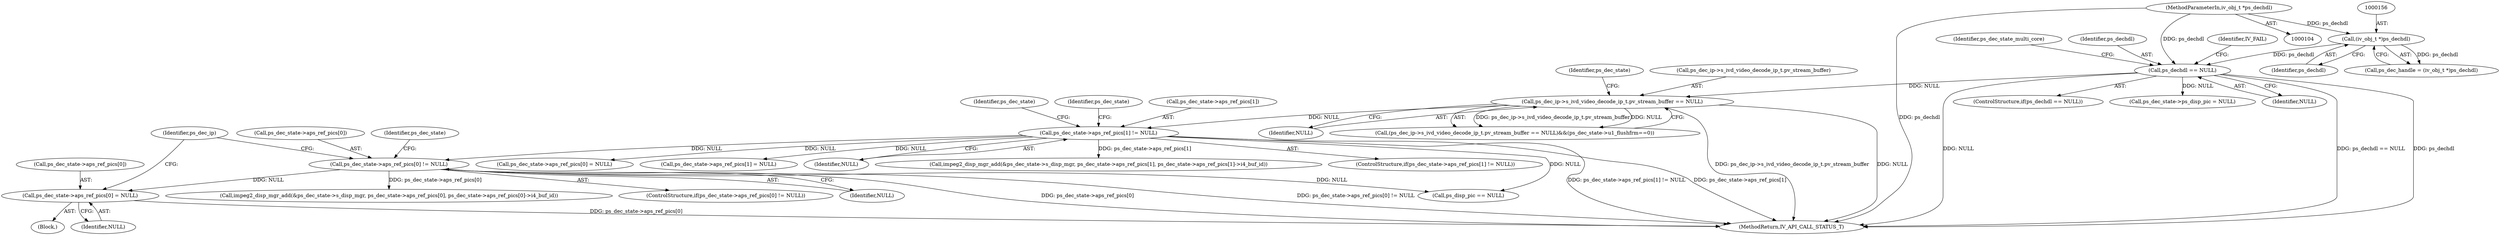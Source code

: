 digraph "0_Android_a86eb798d077b9b25c8f8c77e3c02c2f287c1ce7@array" {
"1000471" [label="(Call,ps_dec_state->aps_ref_pics[0] = NULL)"];
"1000434" [label="(Call,ps_dec_state->aps_ref_pics[0] != NULL)"];
"1000369" [label="(Call,ps_dec_state->aps_ref_pics[1] != NULL)"];
"1000265" [label="(Call,ps_dec_ip->s_ivd_video_decode_ip_t.pv_stream_buffer == NULL)"];
"1000159" [label="(Call,ps_dechdl == NULL)"];
"1000155" [label="(Call,(iv_obj_t *)ps_dechdl)"];
"1000105" [label="(MethodParameterIn,iv_obj_t *ps_dechdl)"];
"1000481" [label="(Identifier,ps_dec_ip)"];
"1000160" [label="(Identifier,ps_dechdl)"];
"1000425" [label="(Call,ps_dec_state->aps_ref_pics[0] = NULL)"];
"1000477" [label="(Identifier,NULL)"];
"1000153" [label="(Call,ps_dec_handle = (iv_obj_t *)ps_dechdl)"];
"1000157" [label="(Identifier,ps_dechdl)"];
"1000418" [label="(Call,ps_dec_state->aps_ref_pics[1] = NULL)"];
"1000434" [label="(Call,ps_dec_state->aps_ref_pics[0] != NULL)"];
"1000435" [label="(Call,ps_dec_state->aps_ref_pics[0])"];
"1000158" [label="(ControlStructure,if(ps_dechdl == NULL))"];
"1000442" [label="(Call,impeg2_disp_mgr_add(&ps_dec_state->s_disp_mgr, ps_dec_state->aps_ref_pics[0], ps_dec_state->aps_ref_pics[0]->i4_buf_id))"];
"1000239" [label="(Call,ps_dec_state->ps_disp_pic = NULL)"];
"1000433" [label="(ControlStructure,if(ps_dec_state->aps_ref_pics[0] != NULL))"];
"1000274" [label="(Identifier,ps_dec_state)"];
"1000380" [label="(Identifier,ps_dec_state)"];
"1000164" [label="(Identifier,IV_FAIL)"];
"1000105" [label="(MethodParameterIn,iv_obj_t *ps_dechdl)"];
"1000265" [label="(Call,ps_dec_ip->s_ivd_video_decode_ip_t.pv_stream_buffer == NULL)"];
"1000266" [label="(Call,ps_dec_ip->s_ivd_video_decode_ip_t.pv_stream_buffer)"];
"1000375" [label="(Identifier,NULL)"];
"1000271" [label="(Identifier,NULL)"];
"1000161" [label="(Identifier,NULL)"];
"1000437" [label="(Identifier,ps_dec_state)"];
"1000472" [label="(Call,ps_dec_state->aps_ref_pics[0])"];
"1000369" [label="(Call,ps_dec_state->aps_ref_pics[1] != NULL)"];
"1000370" [label="(Call,ps_dec_state->aps_ref_pics[1])"];
"1000471" [label="(Call,ps_dec_state->aps_ref_pics[0] = NULL)"];
"1000264" [label="(Call,(ps_dec_ip->s_ivd_video_decode_ip_t.pv_stream_buffer == NULL)&&(ps_dec_state->u1_flushfrm==0))"];
"1000159" [label="(Call,ps_dechdl == NULL)"];
"1000377" [label="(Call,impeg2_disp_mgr_add(&ps_dec_state->s_disp_mgr, ps_dec_state->aps_ref_pics[1], ps_dec_state->aps_ref_pics[1]->i4_buf_id))"];
"1000445" [label="(Identifier,ps_dec_state)"];
"1000155" [label="(Call,(iv_obj_t *)ps_dechdl)"];
"1000441" [label="(Block,)"];
"1000166" [label="(Identifier,ps_dec_state_multi_core)"];
"1000368" [label="(ControlStructure,if(ps_dec_state->aps_ref_pics[1] != NULL))"];
"1001695" [label="(MethodReturn,IV_API_CALL_STATUS_T)"];
"1000440" [label="(Identifier,NULL)"];
"1000511" [label="(Call,ps_disp_pic == NULL)"];
"1000471" -> "1000441"  [label="AST: "];
"1000471" -> "1000477"  [label="CFG: "];
"1000472" -> "1000471"  [label="AST: "];
"1000477" -> "1000471"  [label="AST: "];
"1000481" -> "1000471"  [label="CFG: "];
"1000471" -> "1001695"  [label="DDG: ps_dec_state->aps_ref_pics[0]"];
"1000434" -> "1000471"  [label="DDG: NULL"];
"1000434" -> "1000433"  [label="AST: "];
"1000434" -> "1000440"  [label="CFG: "];
"1000435" -> "1000434"  [label="AST: "];
"1000440" -> "1000434"  [label="AST: "];
"1000445" -> "1000434"  [label="CFG: "];
"1000481" -> "1000434"  [label="CFG: "];
"1000434" -> "1001695"  [label="DDG: ps_dec_state->aps_ref_pics[0] != NULL"];
"1000434" -> "1001695"  [label="DDG: ps_dec_state->aps_ref_pics[0]"];
"1000369" -> "1000434"  [label="DDG: NULL"];
"1000434" -> "1000442"  [label="DDG: ps_dec_state->aps_ref_pics[0]"];
"1000434" -> "1000511"  [label="DDG: NULL"];
"1000369" -> "1000368"  [label="AST: "];
"1000369" -> "1000375"  [label="CFG: "];
"1000370" -> "1000369"  [label="AST: "];
"1000375" -> "1000369"  [label="AST: "];
"1000380" -> "1000369"  [label="CFG: "];
"1000437" -> "1000369"  [label="CFG: "];
"1000369" -> "1001695"  [label="DDG: ps_dec_state->aps_ref_pics[1] != NULL"];
"1000369" -> "1001695"  [label="DDG: ps_dec_state->aps_ref_pics[1]"];
"1000265" -> "1000369"  [label="DDG: NULL"];
"1000369" -> "1000377"  [label="DDG: ps_dec_state->aps_ref_pics[1]"];
"1000369" -> "1000418"  [label="DDG: NULL"];
"1000369" -> "1000425"  [label="DDG: NULL"];
"1000369" -> "1000511"  [label="DDG: NULL"];
"1000265" -> "1000264"  [label="AST: "];
"1000265" -> "1000271"  [label="CFG: "];
"1000266" -> "1000265"  [label="AST: "];
"1000271" -> "1000265"  [label="AST: "];
"1000274" -> "1000265"  [label="CFG: "];
"1000264" -> "1000265"  [label="CFG: "];
"1000265" -> "1001695"  [label="DDG: ps_dec_ip->s_ivd_video_decode_ip_t.pv_stream_buffer"];
"1000265" -> "1001695"  [label="DDG: NULL"];
"1000265" -> "1000264"  [label="DDG: ps_dec_ip->s_ivd_video_decode_ip_t.pv_stream_buffer"];
"1000265" -> "1000264"  [label="DDG: NULL"];
"1000159" -> "1000265"  [label="DDG: NULL"];
"1000159" -> "1000158"  [label="AST: "];
"1000159" -> "1000161"  [label="CFG: "];
"1000160" -> "1000159"  [label="AST: "];
"1000161" -> "1000159"  [label="AST: "];
"1000164" -> "1000159"  [label="CFG: "];
"1000166" -> "1000159"  [label="CFG: "];
"1000159" -> "1001695"  [label="DDG: ps_dechdl == NULL"];
"1000159" -> "1001695"  [label="DDG: ps_dechdl"];
"1000159" -> "1001695"  [label="DDG: NULL"];
"1000155" -> "1000159"  [label="DDG: ps_dechdl"];
"1000105" -> "1000159"  [label="DDG: ps_dechdl"];
"1000159" -> "1000239"  [label="DDG: NULL"];
"1000155" -> "1000153"  [label="AST: "];
"1000155" -> "1000157"  [label="CFG: "];
"1000156" -> "1000155"  [label="AST: "];
"1000157" -> "1000155"  [label="AST: "];
"1000153" -> "1000155"  [label="CFG: "];
"1000155" -> "1000153"  [label="DDG: ps_dechdl"];
"1000105" -> "1000155"  [label="DDG: ps_dechdl"];
"1000105" -> "1000104"  [label="AST: "];
"1000105" -> "1001695"  [label="DDG: ps_dechdl"];
}
